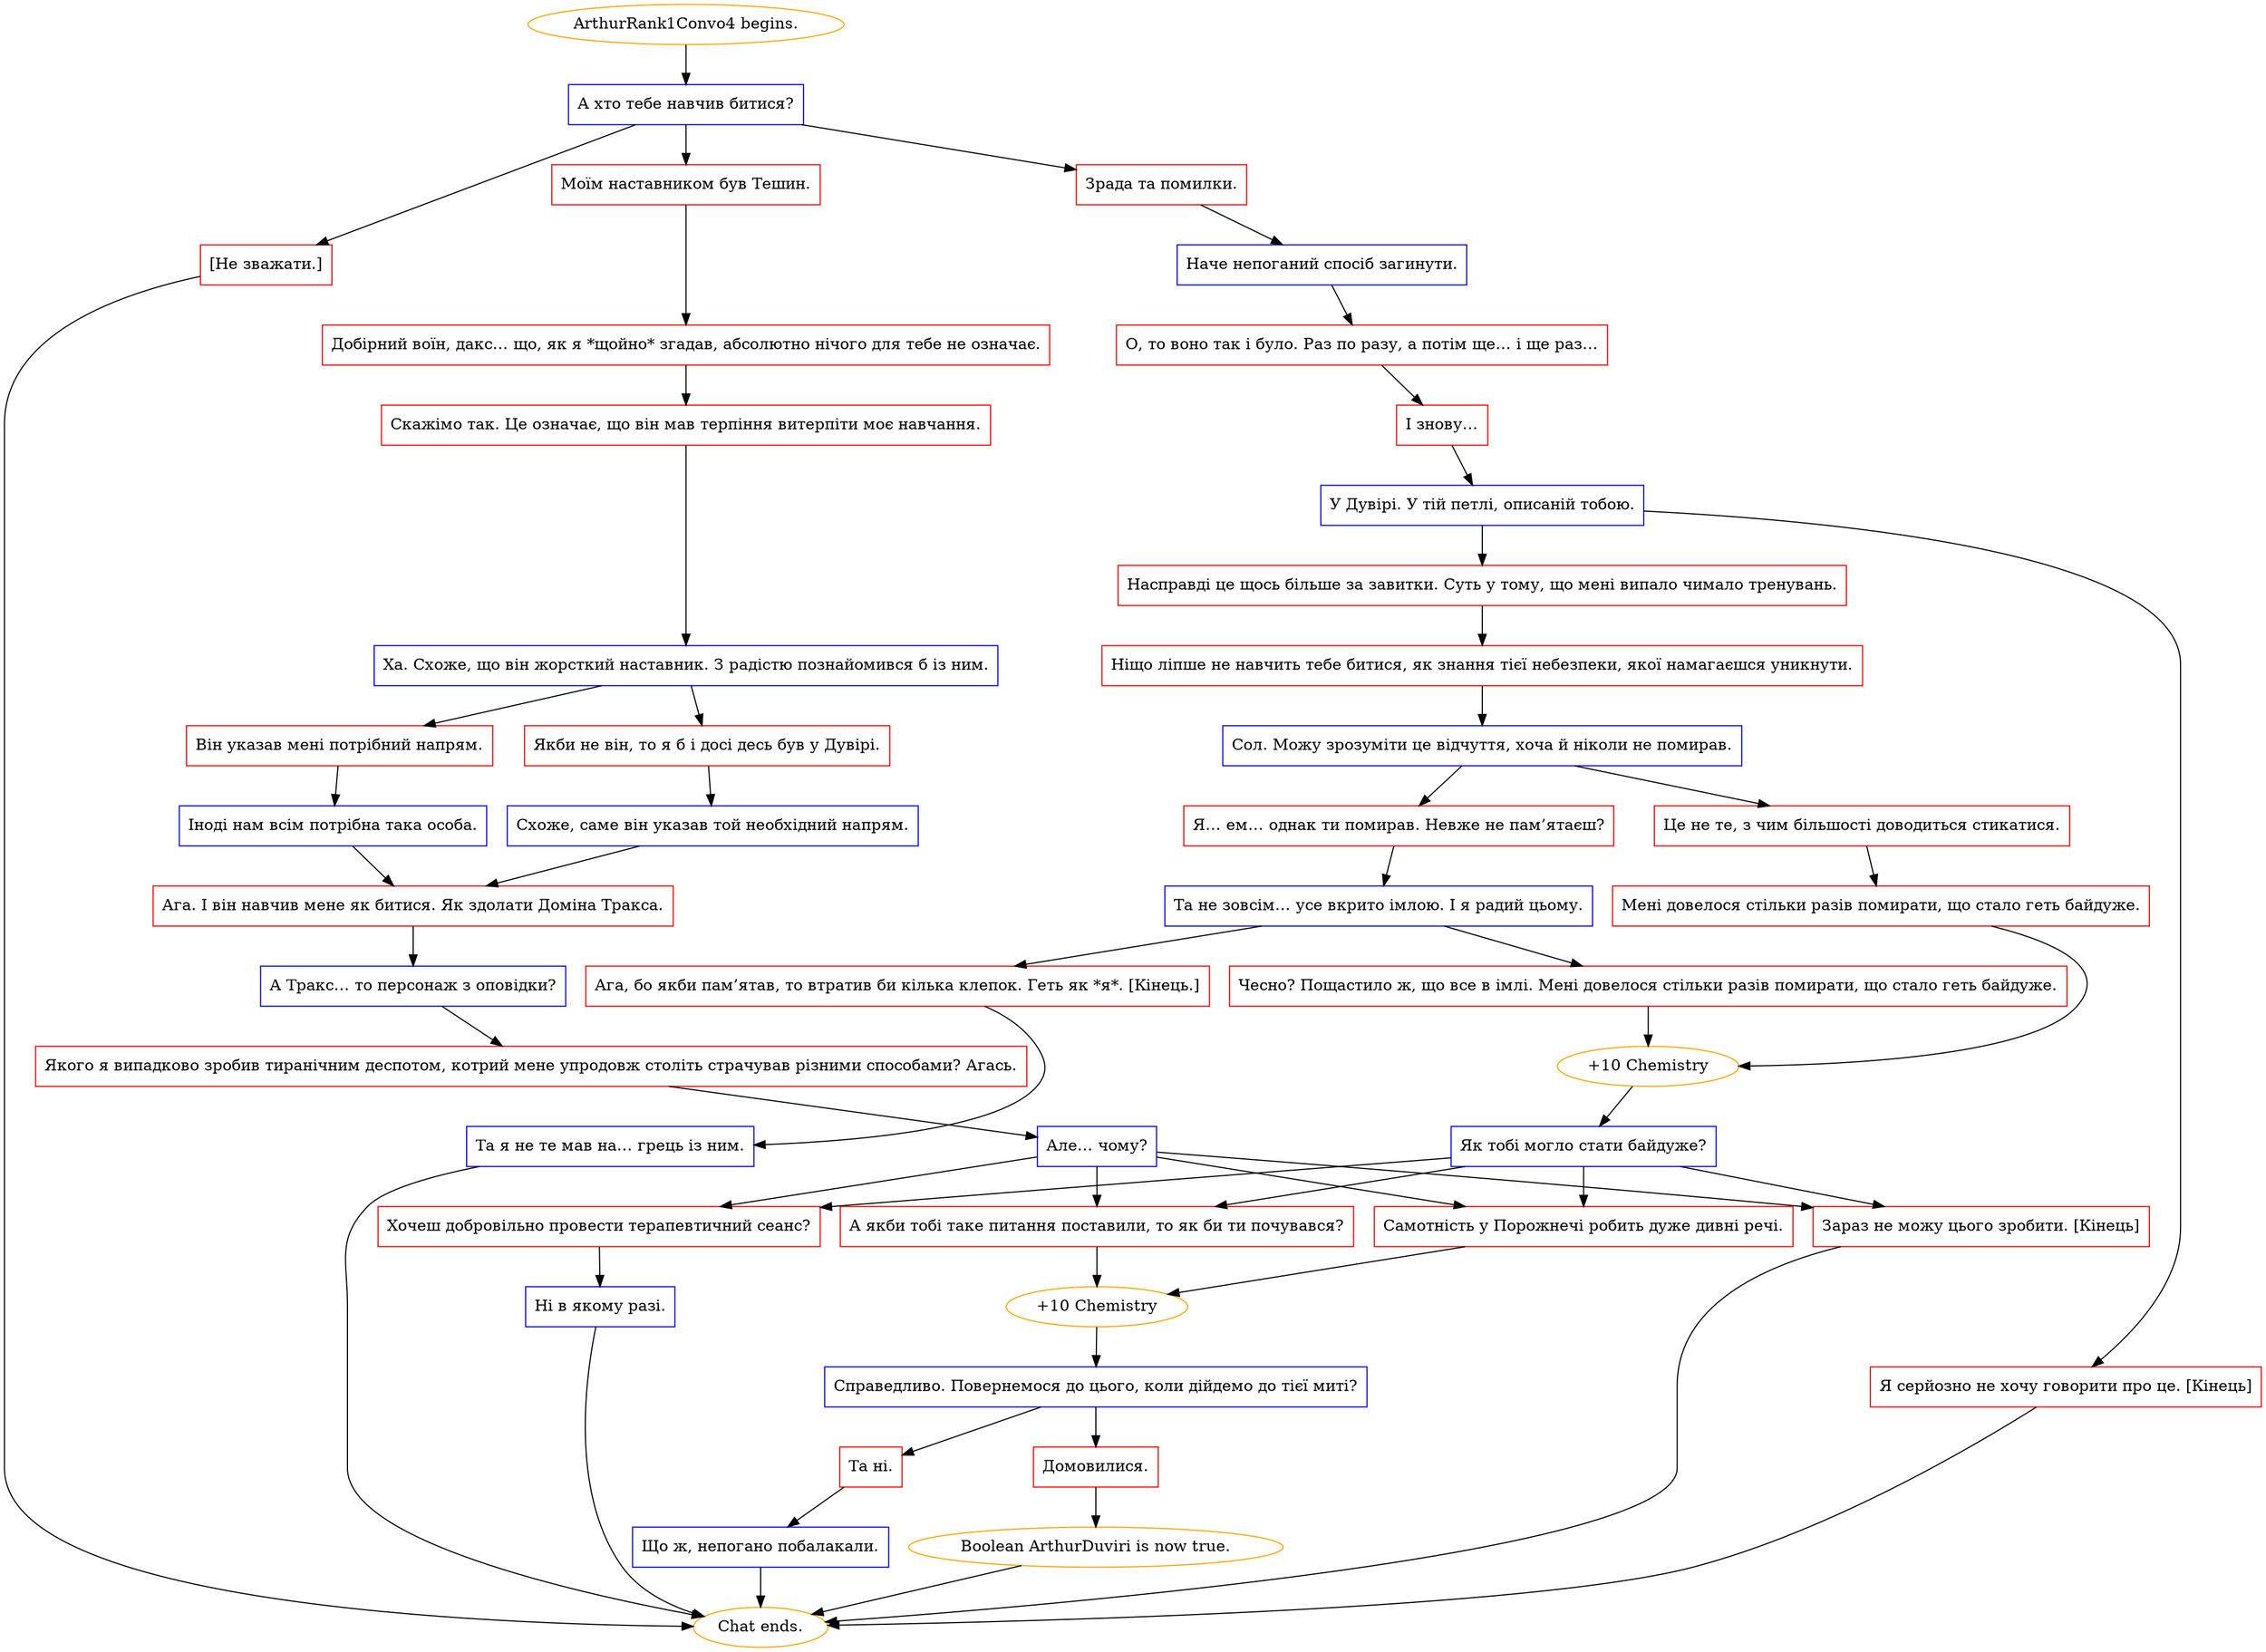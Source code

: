 digraph {
	"ArthurRank1Convo4 begins." [color=orange];
		"ArthurRank1Convo4 begins." -> j2090128368;
	j2090128368 [label="А хто тебе навчив битися?",shape=box,color=blue];
		j2090128368 -> j3626093413;
		j2090128368 -> j1766227241;
		j2090128368 -> j2787749540;
	j3626093413 [label="Зрада та помилки.",shape=box,color=red];
		j3626093413 -> j2174303251;
	j1766227241 [label="Моїм наставником був Тешин.",shape=box,color=red];
		j1766227241 -> j2065523607;
	j2787749540 [label="[Не зважати.]",shape=box,color=red];
		j2787749540 -> "Chat ends.";
	j2174303251 [label="Наче непоганий спосіб загинути.",shape=box,color=blue];
		j2174303251 -> j676227780;
	j2065523607 [label="Добірний воїн, дакс… що, як я *щойно* згадав, абсолютно нічого для тебе не означає.",shape=box,color=red];
		j2065523607 -> j2339430674;
	"Chat ends." [color=orange];
	j676227780 [label="О, то воно так і було. Раз по разу, а потім ще… і ще раз…",shape=box,color=red];
		j676227780 -> j1358845208;
	j2339430674 [label="Скажімо так. Це означає, що він мав терпіння витерпіти моє навчання.",shape=box,color=red];
		j2339430674 -> j2013113791;
	j1358845208 [label="І знову…",shape=box,color=red];
		j1358845208 -> j2302144333;
	j2013113791 [label="Ха. Схоже, що він жорсткий наставник. З радістю познайомився б із ним.",shape=box,color=blue];
		j2013113791 -> j2045994108;
		j2013113791 -> j3056808624;
	j2302144333 [label="У Дувірі. У тій петлі, описаній тобою.",shape=box,color=blue];
		j2302144333 -> j2971003775;
		j2302144333 -> j3340408851;
	j2045994108 [label="Якби не він, то я б і досі десь був у Дувірі.",shape=box,color=red];
		j2045994108 -> j3383653218;
	j3056808624 [label="Він указав мені потрібний напрям.",shape=box,color=red];
		j3056808624 -> j1247734496;
	j2971003775 [label="Насправді це щось більше за завитки. Суть у тому, що мені випало чимало тренувань.",shape=box,color=red];
		j2971003775 -> j1532692665;
	j3340408851 [label="Я серйозно не хочу говорити про це. [Кінець]",shape=box,color=red];
		j3340408851 -> "Chat ends.";
	j3383653218 [label="Схоже, саме він указав той необхідний напрям.",shape=box,color=blue];
		j3383653218 -> j3427874259;
	j1247734496 [label="Іноді нам всім потрібна така особа.",shape=box,color=blue];
		j1247734496 -> j3427874259;
	j1532692665 [label="Ніщо ліпше не навчить тебе битися, як знання тієї небезпеки, якої намагаєшся уникнути.",shape=box,color=red];
		j1532692665 -> j3543879104;
	j3427874259 [label="Ага. І він навчив мене як битися. Як здолати Доміна Тракса.",shape=box,color=red];
		j3427874259 -> j2886558314;
	j3543879104 [label="Сол. Можу зрозуміти це відчуття, хоча й ніколи не помирав.",shape=box,color=blue];
		j3543879104 -> j2866949109;
		j3543879104 -> j1049314948;
	j2886558314 [label="А Тракс… то персонаж з оповідки?",shape=box,color=blue];
		j2886558314 -> j2594696376;
	j2866949109 [label="Я… ем… однак ти помирав. Невже не пам’ятаєш?",shape=box,color=red];
		j2866949109 -> j3670400880;
	j1049314948 [label="Це не те, з чим більшості доводиться стикатися.",shape=box,color=red];
		j1049314948 -> j1557142881;
	j2594696376 [label="Якого я випадково зробив тиранічним деспотом, котрий мене упродовж століть страчував різними способами? Агась.",shape=box,color=red];
		j2594696376 -> j2705997048;
	j3670400880 [label="Та не зовсім… усе вкрито імлою. І я радий цьому.",shape=box,color=blue];
		j3670400880 -> j1530481862;
		j3670400880 -> j913369881;
	j1557142881 [label="Мені довелося стільки разів помирати, що стало геть байдуже.",shape=box,color=red];
		j1557142881 -> j7608210;
	j2705997048 [label="Але… чому?",shape=box,color=blue];
		j2705997048 -> j1253036271;
		j2705997048 -> j1259507007;
		j2705997048 -> j4026732255;
		j2705997048 -> j3794040854;
	j1530481862 [label="Ага, бо якби пам’ятав, то втратив би кілька клепок. Геть як *я*. [Кінець.]",shape=box,color=red];
		j1530481862 -> j2314834748;
	j913369881 [label="Чесно? Пощастило ж, що все в імлі. Мені довелося стільки разів помирати, що стало геть байдуже.",shape=box,color=red];
		j913369881 -> j7608210;
	j7608210 [label="+10 Chemistry",color=orange];
		j7608210 -> j1319915693;
	j1253036271 [label="А якби тобі таке питання поставили, то як би ти почувався?",shape=box,color=red];
		j1253036271 -> j909897618;
	j1259507007 [label="Хочеш добровільно провести терапевтичний сеанс?",shape=box,color=red];
		j1259507007 -> j1019899625;
	j4026732255 [label="Самотність у Порожнечі робить дуже дивні речі.",shape=box,color=red];
		j4026732255 -> j909897618;
	j3794040854 [label="Зараз не можу цього зробити. [Кінець]",shape=box,color=red];
		j3794040854 -> "Chat ends.";
	j2314834748 [label="Та я не те мав на… грець із ним.",shape=box,color=blue];
		j2314834748 -> "Chat ends.";
	j1319915693 [label="Як тобі могло стати байдуже?",shape=box,color=blue];
		j1319915693 -> j1253036271;
		j1319915693 -> j1259507007;
		j1319915693 -> j4026732255;
		j1319915693 -> j3794040854;
	j909897618 [label="+10 Chemistry",color=orange];
		j909897618 -> j4168545564;
	j1019899625 [label="Ні в якому разі.",shape=box,color=blue];
		j1019899625 -> "Chat ends.";
	j4168545564 [label="Справедливо. Повернемося до цього, коли дійдемо до тієї миті?",shape=box,color=blue];
		j4168545564 -> j812123601;
		j4168545564 -> j2281491081;
	j812123601 [label="Домовилися.",shape=box,color=red];
		j812123601 -> j1992354670;
	j2281491081 [label="Та ні.",shape=box,color=red];
		j2281491081 -> j2051980991;
	j1992354670 [label="Boolean ArthurDuviri is now true.",color=orange];
		j1992354670 -> "Chat ends.";
	j2051980991 [label="Що ж, непогано побалакали.",shape=box,color=blue];
		j2051980991 -> "Chat ends.";
}